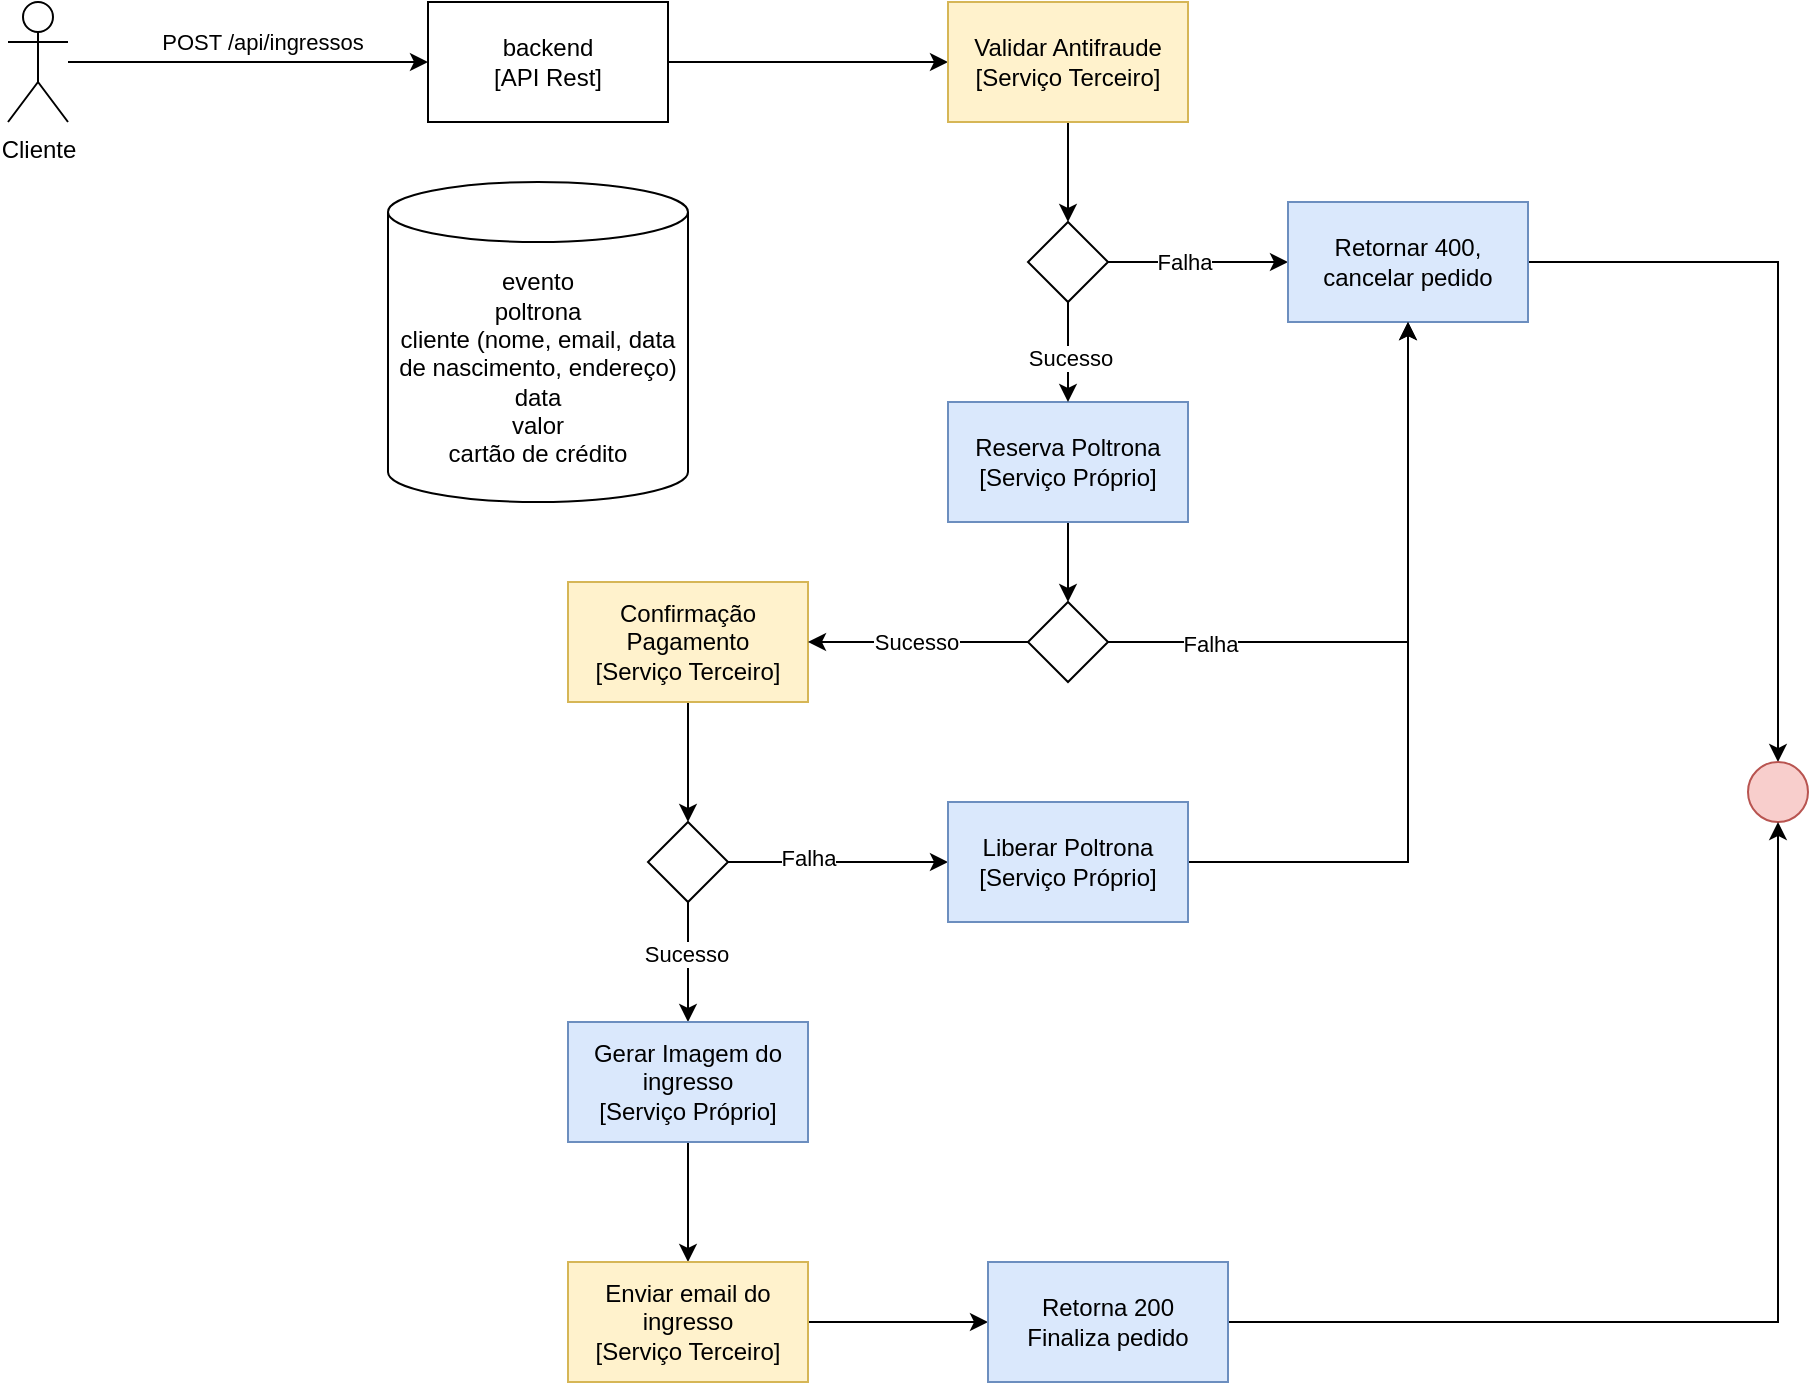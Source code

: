 <mxfile version="24.6.1" type="device">
  <diagram name="Page-1" id="m6w_FL0u--nH_A91IABL">
    <mxGraphModel dx="880" dy="524" grid="1" gridSize="10" guides="1" tooltips="1" connect="1" arrows="1" fold="1" page="1" pageScale="1" pageWidth="850" pageHeight="1100" math="0" shadow="0">
      <root>
        <mxCell id="0" />
        <mxCell id="1" parent="0" />
        <mxCell id="-RKkQt0E2VqLK8YI1WEQ-7" style="edgeStyle=orthogonalEdgeStyle;rounded=0;orthogonalLoop=1;jettySize=auto;html=1;entryX=0;entryY=0.5;entryDx=0;entryDy=0;" edge="1" parent="1" source="-RKkQt0E2VqLK8YI1WEQ-1" target="-RKkQt0E2VqLK8YI1WEQ-4">
          <mxGeometry relative="1" as="geometry" />
        </mxCell>
        <mxCell id="-RKkQt0E2VqLK8YI1WEQ-8" value="POST /api/ingressos" style="edgeLabel;html=1;align=center;verticalAlign=middle;resizable=0;points=[];" vertex="1" connectable="0" parent="-RKkQt0E2VqLK8YI1WEQ-7">
          <mxGeometry x="-0.247" y="1" relative="1" as="geometry">
            <mxPoint x="29" y="-9" as="offset" />
          </mxGeometry>
        </mxCell>
        <mxCell id="-RKkQt0E2VqLK8YI1WEQ-1" value="Cliente" style="shape=umlActor;verticalLabelPosition=bottom;verticalAlign=top;html=1;outlineConnect=0;" vertex="1" parent="1">
          <mxGeometry x="40" y="30" width="30" height="60" as="geometry" />
        </mxCell>
        <mxCell id="-RKkQt0E2VqLK8YI1WEQ-10" value="" style="edgeStyle=orthogonalEdgeStyle;rounded=0;orthogonalLoop=1;jettySize=auto;html=1;" edge="1" parent="1" source="-RKkQt0E2VqLK8YI1WEQ-4" target="-RKkQt0E2VqLK8YI1WEQ-9">
          <mxGeometry relative="1" as="geometry" />
        </mxCell>
        <mxCell id="-RKkQt0E2VqLK8YI1WEQ-4" value="backend&lt;div&gt;[API Rest]&lt;/div&gt;" style="rounded=0;whiteSpace=wrap;html=1;" vertex="1" parent="1">
          <mxGeometry x="250" y="30" width="120" height="60" as="geometry" />
        </mxCell>
        <mxCell id="-RKkQt0E2VqLK8YI1WEQ-18" style="edgeStyle=orthogonalEdgeStyle;rounded=0;orthogonalLoop=1;jettySize=auto;html=1;entryX=0.5;entryY=0;entryDx=0;entryDy=0;" edge="1" parent="1" source="-RKkQt0E2VqLK8YI1WEQ-9" target="-RKkQt0E2VqLK8YI1WEQ-17">
          <mxGeometry relative="1" as="geometry" />
        </mxCell>
        <mxCell id="-RKkQt0E2VqLK8YI1WEQ-9" value="Validar Antifraude&lt;div&gt;[Serviço Terceiro]&lt;/div&gt;" style="rounded=0;whiteSpace=wrap;html=1;fillColor=#fff2cc;strokeColor=#d6b656;" vertex="1" parent="1">
          <mxGeometry x="510" y="30" width="120" height="60" as="geometry" />
        </mxCell>
        <mxCell id="-RKkQt0E2VqLK8YI1WEQ-27" style="edgeStyle=orthogonalEdgeStyle;rounded=0;orthogonalLoop=1;jettySize=auto;html=1;" edge="1" parent="1" source="-RKkQt0E2VqLK8YI1WEQ-11" target="-RKkQt0E2VqLK8YI1WEQ-26">
          <mxGeometry relative="1" as="geometry" />
        </mxCell>
        <mxCell id="-RKkQt0E2VqLK8YI1WEQ-11" value="Reserva Poltrona&lt;div&gt;[Serviço Próprio]&lt;/div&gt;" style="rounded=0;whiteSpace=wrap;html=1;fillColor=#dae8fc;strokeColor=#6c8ebf;" vertex="1" parent="1">
          <mxGeometry x="510" y="230" width="120" height="60" as="geometry" />
        </mxCell>
        <mxCell id="-RKkQt0E2VqLK8YI1WEQ-33" style="edgeStyle=orthogonalEdgeStyle;rounded=0;orthogonalLoop=1;jettySize=auto;html=1;" edge="1" parent="1" source="-RKkQt0E2VqLK8YI1WEQ-13" target="-RKkQt0E2VqLK8YI1WEQ-32">
          <mxGeometry relative="1" as="geometry" />
        </mxCell>
        <mxCell id="-RKkQt0E2VqLK8YI1WEQ-13" value="Confirmação Pagamento&lt;div&gt;[Serviço Terceiro]&lt;/div&gt;" style="rounded=0;whiteSpace=wrap;html=1;fillColor=#fff2cc;strokeColor=#d6b656;" vertex="1" parent="1">
          <mxGeometry x="320" y="320" width="120" height="60" as="geometry" />
        </mxCell>
        <mxCell id="-RKkQt0E2VqLK8YI1WEQ-19" style="edgeStyle=orthogonalEdgeStyle;rounded=0;orthogonalLoop=1;jettySize=auto;html=1;" edge="1" parent="1" source="-RKkQt0E2VqLK8YI1WEQ-17" target="-RKkQt0E2VqLK8YI1WEQ-11">
          <mxGeometry relative="1" as="geometry" />
        </mxCell>
        <mxCell id="-RKkQt0E2VqLK8YI1WEQ-20" value="Sucesso" style="edgeLabel;html=1;align=center;verticalAlign=middle;resizable=0;points=[];" vertex="1" connectable="0" parent="-RKkQt0E2VqLK8YI1WEQ-19">
          <mxGeometry x="0.12" y="1" relative="1" as="geometry">
            <mxPoint as="offset" />
          </mxGeometry>
        </mxCell>
        <mxCell id="-RKkQt0E2VqLK8YI1WEQ-22" value="" style="edgeStyle=orthogonalEdgeStyle;rounded=0;orthogonalLoop=1;jettySize=auto;html=1;" edge="1" parent="1" source="-RKkQt0E2VqLK8YI1WEQ-17" target="-RKkQt0E2VqLK8YI1WEQ-21">
          <mxGeometry relative="1" as="geometry" />
        </mxCell>
        <mxCell id="-RKkQt0E2VqLK8YI1WEQ-23" value="Falha" style="edgeLabel;html=1;align=center;verticalAlign=middle;resizable=0;points=[];" vertex="1" connectable="0" parent="-RKkQt0E2VqLK8YI1WEQ-22">
          <mxGeometry x="-0.156" relative="1" as="geometry">
            <mxPoint as="offset" />
          </mxGeometry>
        </mxCell>
        <mxCell id="-RKkQt0E2VqLK8YI1WEQ-17" value="" style="rhombus;whiteSpace=wrap;html=1;" vertex="1" parent="1">
          <mxGeometry x="550" y="140" width="40" height="40" as="geometry" />
        </mxCell>
        <mxCell id="-RKkQt0E2VqLK8YI1WEQ-25" value="" style="edgeStyle=orthogonalEdgeStyle;rounded=0;orthogonalLoop=1;jettySize=auto;html=1;" edge="1" parent="1" source="-RKkQt0E2VqLK8YI1WEQ-21" target="-RKkQt0E2VqLK8YI1WEQ-24">
          <mxGeometry relative="1" as="geometry" />
        </mxCell>
        <mxCell id="-RKkQt0E2VqLK8YI1WEQ-21" value="Retornar 400, cancelar pedido" style="whiteSpace=wrap;html=1;fillColor=#dae8fc;strokeColor=#6c8ebf;" vertex="1" parent="1">
          <mxGeometry x="680" y="130" width="120" height="60" as="geometry" />
        </mxCell>
        <mxCell id="-RKkQt0E2VqLK8YI1WEQ-24" value="" style="ellipse;whiteSpace=wrap;html=1;fillColor=#f8cecc;strokeColor=#b85450;" vertex="1" parent="1">
          <mxGeometry x="910" y="410" width="30" height="30" as="geometry" />
        </mxCell>
        <mxCell id="-RKkQt0E2VqLK8YI1WEQ-28" style="edgeStyle=orthogonalEdgeStyle;rounded=0;orthogonalLoop=1;jettySize=auto;html=1;entryX=1;entryY=0.5;entryDx=0;entryDy=0;" edge="1" parent="1" source="-RKkQt0E2VqLK8YI1WEQ-26" target="-RKkQt0E2VqLK8YI1WEQ-13">
          <mxGeometry relative="1" as="geometry" />
        </mxCell>
        <mxCell id="-RKkQt0E2VqLK8YI1WEQ-30" value="Sucesso" style="edgeLabel;html=1;align=center;verticalAlign=middle;resizable=0;points=[];" vertex="1" connectable="0" parent="-RKkQt0E2VqLK8YI1WEQ-28">
          <mxGeometry x="0.018" relative="1" as="geometry">
            <mxPoint as="offset" />
          </mxGeometry>
        </mxCell>
        <mxCell id="-RKkQt0E2VqLK8YI1WEQ-29" style="edgeStyle=orthogonalEdgeStyle;rounded=0;orthogonalLoop=1;jettySize=auto;html=1;" edge="1" parent="1" source="-RKkQt0E2VqLK8YI1WEQ-26" target="-RKkQt0E2VqLK8YI1WEQ-21">
          <mxGeometry relative="1" as="geometry" />
        </mxCell>
        <mxCell id="-RKkQt0E2VqLK8YI1WEQ-31" value="Falha" style="edgeLabel;html=1;align=center;verticalAlign=middle;resizable=0;points=[];" vertex="1" connectable="0" parent="-RKkQt0E2VqLK8YI1WEQ-29">
          <mxGeometry x="-0.671" y="-1" relative="1" as="geometry">
            <mxPoint as="offset" />
          </mxGeometry>
        </mxCell>
        <mxCell id="-RKkQt0E2VqLK8YI1WEQ-26" value="" style="rhombus;whiteSpace=wrap;html=1;" vertex="1" parent="1">
          <mxGeometry x="550" y="330" width="40" height="40" as="geometry" />
        </mxCell>
        <mxCell id="-RKkQt0E2VqLK8YI1WEQ-35" style="edgeStyle=orthogonalEdgeStyle;rounded=0;orthogonalLoop=1;jettySize=auto;html=1;entryX=0.5;entryY=0;entryDx=0;entryDy=0;" edge="1" parent="1" source="-RKkQt0E2VqLK8YI1WEQ-32" target="-RKkQt0E2VqLK8YI1WEQ-34">
          <mxGeometry relative="1" as="geometry" />
        </mxCell>
        <mxCell id="-RKkQt0E2VqLK8YI1WEQ-37" value="Sucesso" style="edgeLabel;html=1;align=center;verticalAlign=middle;resizable=0;points=[];" vertex="1" connectable="0" parent="-RKkQt0E2VqLK8YI1WEQ-35">
          <mxGeometry x="-0.133" y="-1" relative="1" as="geometry">
            <mxPoint as="offset" />
          </mxGeometry>
        </mxCell>
        <mxCell id="-RKkQt0E2VqLK8YI1WEQ-38" style="edgeStyle=orthogonalEdgeStyle;rounded=0;orthogonalLoop=1;jettySize=auto;html=1;" edge="1" parent="1" source="-RKkQt0E2VqLK8YI1WEQ-32" target="-RKkQt0E2VqLK8YI1WEQ-40">
          <mxGeometry relative="1" as="geometry">
            <mxPoint x="560" y="460" as="targetPoint" />
          </mxGeometry>
        </mxCell>
        <mxCell id="-RKkQt0E2VqLK8YI1WEQ-39" value="Falha" style="edgeLabel;html=1;align=center;verticalAlign=middle;resizable=0;points=[];" vertex="1" connectable="0" parent="-RKkQt0E2VqLK8YI1WEQ-38">
          <mxGeometry x="-0.277" y="2" relative="1" as="geometry">
            <mxPoint as="offset" />
          </mxGeometry>
        </mxCell>
        <mxCell id="-RKkQt0E2VqLK8YI1WEQ-32" value="" style="rhombus;whiteSpace=wrap;html=1;" vertex="1" parent="1">
          <mxGeometry x="360" y="440" width="40" height="40" as="geometry" />
        </mxCell>
        <mxCell id="-RKkQt0E2VqLK8YI1WEQ-43" style="edgeStyle=orthogonalEdgeStyle;rounded=0;orthogonalLoop=1;jettySize=auto;html=1;entryX=0.5;entryY=0;entryDx=0;entryDy=0;" edge="1" parent="1" source="-RKkQt0E2VqLK8YI1WEQ-34" target="-RKkQt0E2VqLK8YI1WEQ-42">
          <mxGeometry relative="1" as="geometry" />
        </mxCell>
        <mxCell id="-RKkQt0E2VqLK8YI1WEQ-34" value="Gerar Imagem do ingresso&lt;div&gt;[Serviço Próprio]&lt;/div&gt;" style="rounded=0;whiteSpace=wrap;html=1;fillColor=#dae8fc;strokeColor=#6c8ebf;align=center;verticalAlign=middle;fontFamily=Helvetica;fontSize=12;fontColor=default;" vertex="1" parent="1">
          <mxGeometry x="320" y="540" width="120" height="60" as="geometry" />
        </mxCell>
        <mxCell id="-RKkQt0E2VqLK8YI1WEQ-41" style="edgeStyle=orthogonalEdgeStyle;rounded=0;orthogonalLoop=1;jettySize=auto;html=1;entryX=0.5;entryY=1;entryDx=0;entryDy=0;" edge="1" parent="1" source="-RKkQt0E2VqLK8YI1WEQ-40" target="-RKkQt0E2VqLK8YI1WEQ-21">
          <mxGeometry relative="1" as="geometry" />
        </mxCell>
        <mxCell id="-RKkQt0E2VqLK8YI1WEQ-40" value="Liberar Poltrona&lt;div&gt;[Serviço Próprio]&lt;/div&gt;" style="rounded=0;whiteSpace=wrap;html=1;fillColor=#dae8fc;strokeColor=#6c8ebf;" vertex="1" parent="1">
          <mxGeometry x="510" y="430" width="120" height="60" as="geometry" />
        </mxCell>
        <mxCell id="-RKkQt0E2VqLK8YI1WEQ-45" style="edgeStyle=orthogonalEdgeStyle;rounded=0;orthogonalLoop=1;jettySize=auto;html=1;" edge="1" parent="1" source="-RKkQt0E2VqLK8YI1WEQ-42" target="-RKkQt0E2VqLK8YI1WEQ-44">
          <mxGeometry relative="1" as="geometry" />
        </mxCell>
        <mxCell id="-RKkQt0E2VqLK8YI1WEQ-42" value="Enviar email do ingresso&lt;div&gt;[Serviço Terceiro]&lt;/div&gt;" style="rounded=0;whiteSpace=wrap;html=1;fillColor=#fff2cc;strokeColor=#d6b656;align=center;verticalAlign=middle;fontFamily=Helvetica;fontSize=12;fontColor=default;" vertex="1" parent="1">
          <mxGeometry x="320" y="660" width="120" height="60" as="geometry" />
        </mxCell>
        <mxCell id="-RKkQt0E2VqLK8YI1WEQ-46" style="edgeStyle=orthogonalEdgeStyle;rounded=0;orthogonalLoop=1;jettySize=auto;html=1;entryX=0.5;entryY=1;entryDx=0;entryDy=0;" edge="1" parent="1" source="-RKkQt0E2VqLK8YI1WEQ-44" target="-RKkQt0E2VqLK8YI1WEQ-24">
          <mxGeometry relative="1" as="geometry" />
        </mxCell>
        <mxCell id="-RKkQt0E2VqLK8YI1WEQ-44" value="Retorna 200&lt;div&gt;Finaliza pedido&lt;/div&gt;" style="rounded=0;whiteSpace=wrap;html=1;fillColor=#dae8fc;strokeColor=#6c8ebf;align=center;verticalAlign=middle;fontFamily=Helvetica;fontSize=12;fontColor=default;" vertex="1" parent="1">
          <mxGeometry x="530" y="660" width="120" height="60" as="geometry" />
        </mxCell>
        <mxCell id="-RKkQt0E2VqLK8YI1WEQ-47" value="evento&lt;div&gt;poltrona&lt;/div&gt;&lt;div&gt;cliente (nome, email, data de nascimento, endereço)&lt;/div&gt;&lt;div&gt;data&lt;/div&gt;&lt;div&gt;valor&lt;/div&gt;&lt;div&gt;cartão de crédito&lt;/div&gt;" style="shape=cylinder3;whiteSpace=wrap;html=1;boundedLbl=1;backgroundOutline=1;size=15;" vertex="1" parent="1">
          <mxGeometry x="230" y="120" width="150" height="160" as="geometry" />
        </mxCell>
      </root>
    </mxGraphModel>
  </diagram>
</mxfile>
